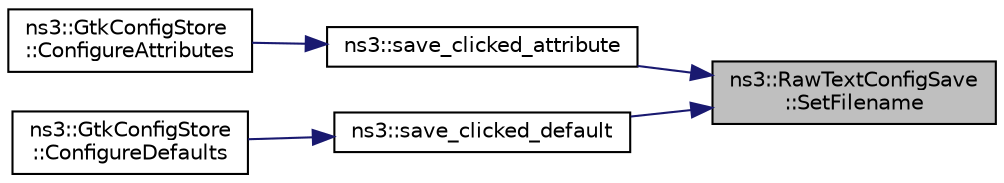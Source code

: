 digraph "ns3::RawTextConfigSave::SetFilename"
{
 // LATEX_PDF_SIZE
  edge [fontname="Helvetica",fontsize="10",labelfontname="Helvetica",labelfontsize="10"];
  node [fontname="Helvetica",fontsize="10",shape=record];
  rankdir="RL";
  Node1 [label="ns3::RawTextConfigSave\l::SetFilename",height=0.2,width=0.4,color="black", fillcolor="grey75", style="filled", fontcolor="black",tooltip="Set the file name."];
  Node1 -> Node2 [dir="back",color="midnightblue",fontsize="10",style="solid",fontname="Helvetica"];
  Node2 [label="ns3::save_clicked_attribute",height=0.2,width=0.4,color="black", fillcolor="white", style="filled",URL="$namespacens3.html#a544626f2b8dfc8ae440781d58140ee74",tooltip="This is the action done when the user presses on the save button."];
  Node2 -> Node3 [dir="back",color="midnightblue",fontsize="10",style="solid",fontname="Helvetica"];
  Node3 [label="ns3::GtkConfigStore\l::ConfigureAttributes",height=0.2,width=0.4,color="black", fillcolor="white", style="filled",URL="$classns3_1_1_gtk_config_store.html#a95d2d8169cd6a9770af48f7cf62d24fb",tooltip="Process attribute values."];
  Node1 -> Node4 [dir="back",color="midnightblue",fontsize="10",style="solid",fontname="Helvetica"];
  Node4 [label="ns3::save_clicked_default",height=0.2,width=0.4,color="black", fillcolor="white", style="filled",URL="$namespacens3.html#ae70b84ab7090f1eaa73e7209be9400d2",tooltip="This is the action done when the user presses on the save button."];
  Node4 -> Node5 [dir="back",color="midnightblue",fontsize="10",style="solid",fontname="Helvetica"];
  Node5 [label="ns3::GtkConfigStore\l::ConfigureDefaults",height=0.2,width=0.4,color="black", fillcolor="white", style="filled",URL="$classns3_1_1_gtk_config_store.html#aa6bc1c922ac60a9cef7134875f98bd24",tooltip="Process default values."];
}
